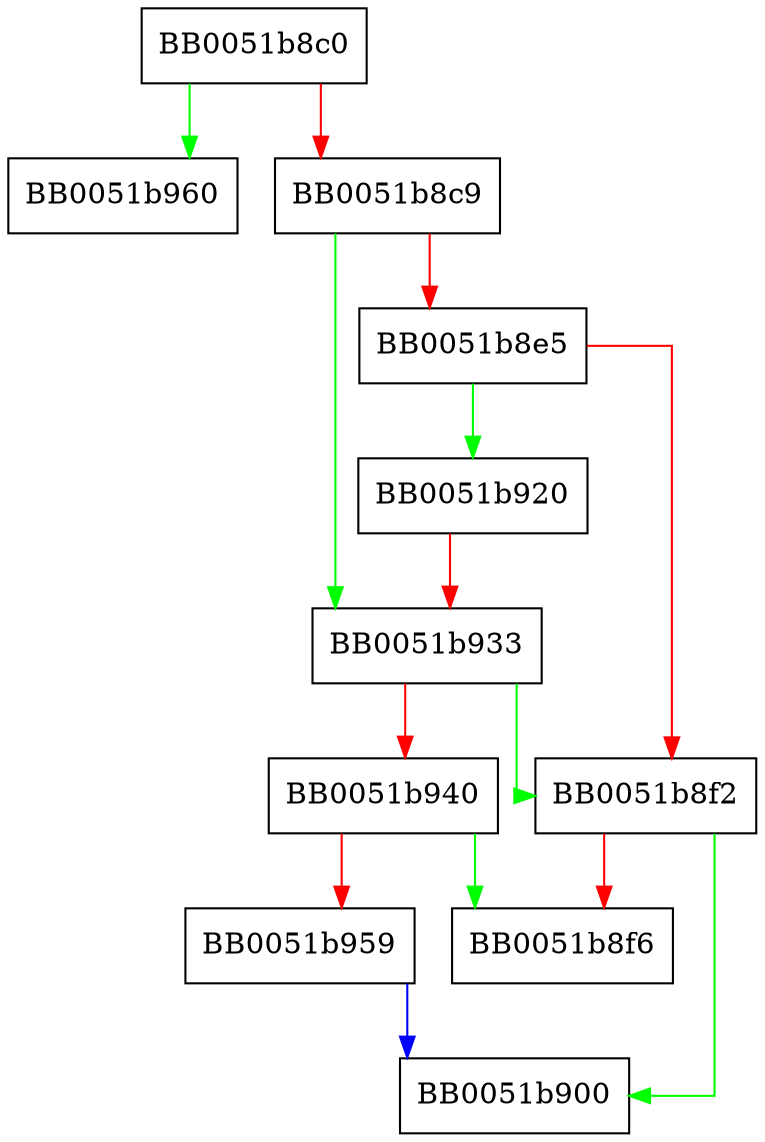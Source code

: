 digraph ASN1_STRING_clear_free {
  node [shape="box"];
  graph [splines=ortho];
  BB0051b8c0 -> BB0051b960 [color="green"];
  BB0051b8c0 -> BB0051b8c9 [color="red"];
  BB0051b8c9 -> BB0051b933 [color="green"];
  BB0051b8c9 -> BB0051b8e5 [color="red"];
  BB0051b8e5 -> BB0051b920 [color="green"];
  BB0051b8e5 -> BB0051b8f2 [color="red"];
  BB0051b8f2 -> BB0051b900 [color="green"];
  BB0051b8f2 -> BB0051b8f6 [color="red"];
  BB0051b920 -> BB0051b933 [color="red"];
  BB0051b933 -> BB0051b8f2 [color="green"];
  BB0051b933 -> BB0051b940 [color="red"];
  BB0051b940 -> BB0051b8f6 [color="green"];
  BB0051b940 -> BB0051b959 [color="red"];
  BB0051b959 -> BB0051b900 [color="blue"];
}